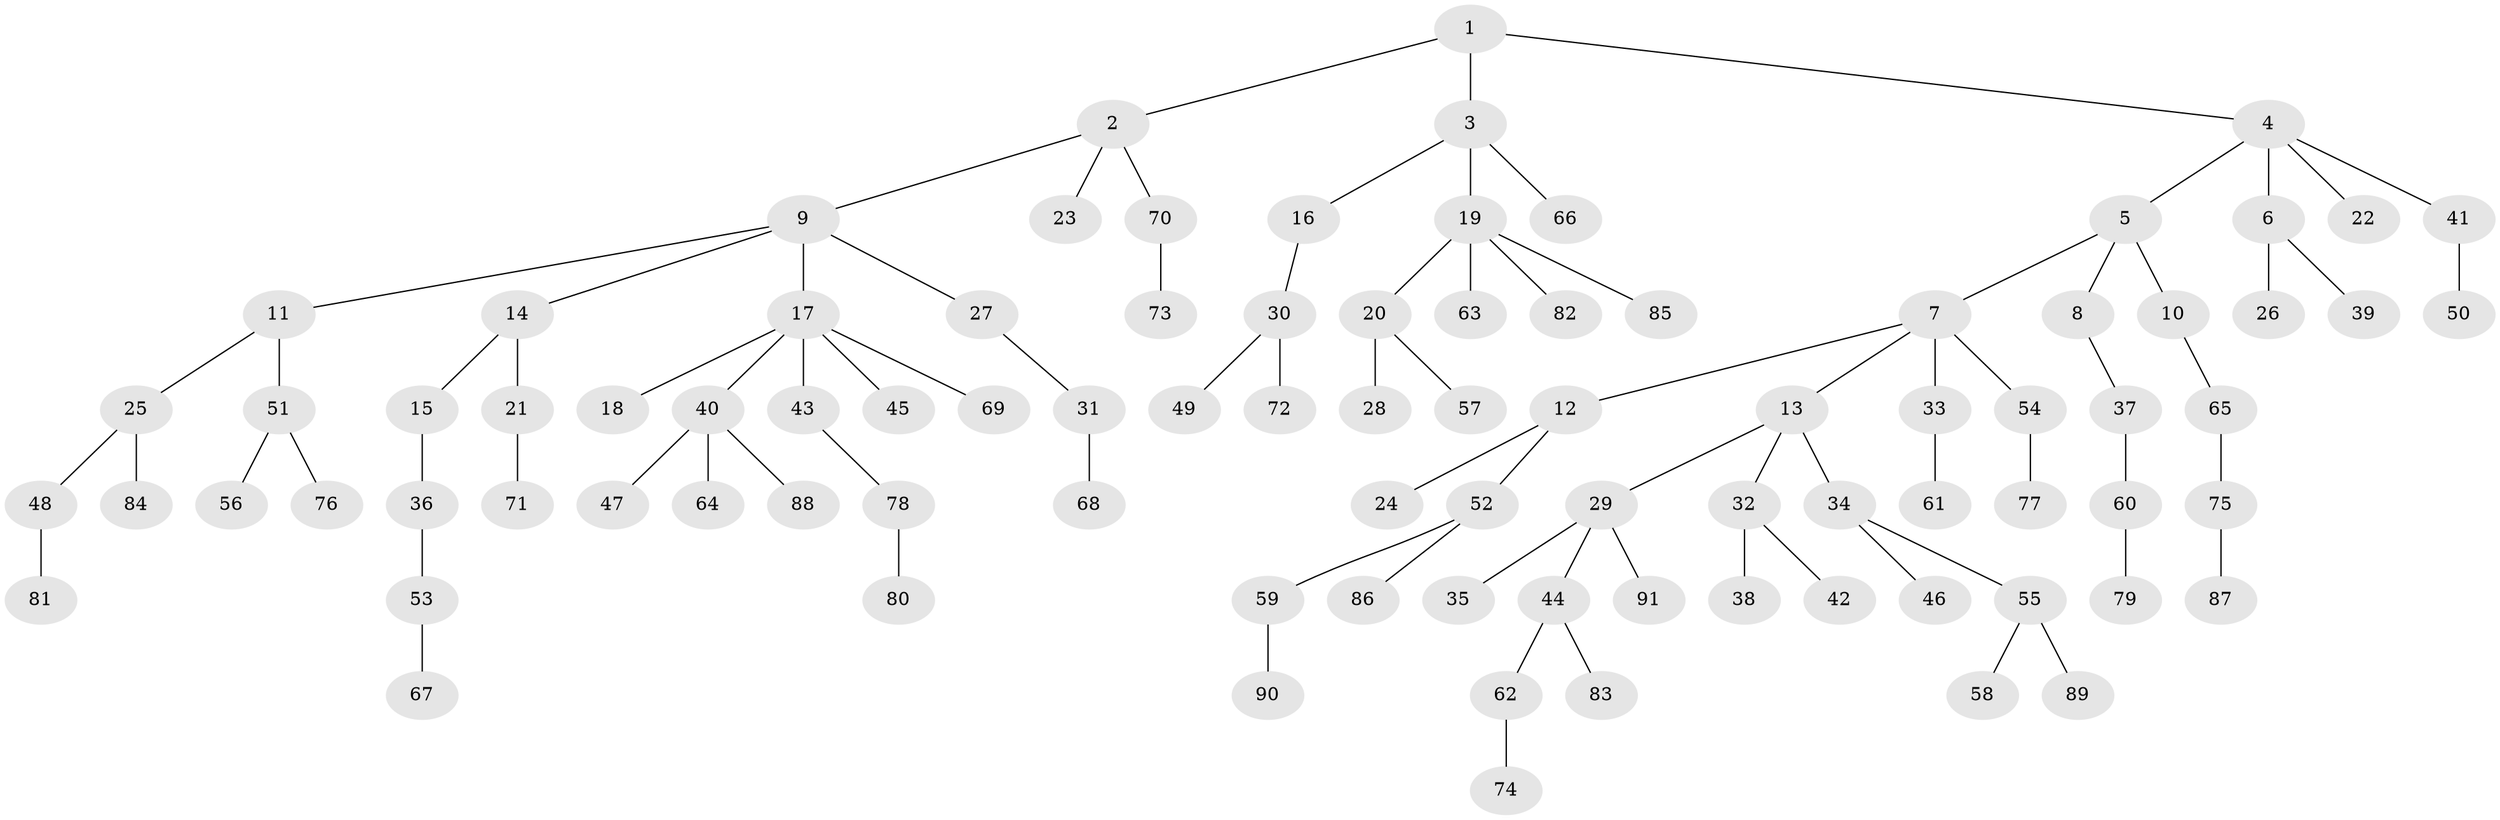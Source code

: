 // coarse degree distribution, {3: 0.06451612903225806, 4: 0.11290322580645161, 2: 0.20967741935483872, 5: 0.03225806451612903, 6: 0.03225806451612903, 1: 0.5483870967741935}
// Generated by graph-tools (version 1.1) at 2025/24/03/03/25 07:24:08]
// undirected, 91 vertices, 90 edges
graph export_dot {
graph [start="1"]
  node [color=gray90,style=filled];
  1;
  2;
  3;
  4;
  5;
  6;
  7;
  8;
  9;
  10;
  11;
  12;
  13;
  14;
  15;
  16;
  17;
  18;
  19;
  20;
  21;
  22;
  23;
  24;
  25;
  26;
  27;
  28;
  29;
  30;
  31;
  32;
  33;
  34;
  35;
  36;
  37;
  38;
  39;
  40;
  41;
  42;
  43;
  44;
  45;
  46;
  47;
  48;
  49;
  50;
  51;
  52;
  53;
  54;
  55;
  56;
  57;
  58;
  59;
  60;
  61;
  62;
  63;
  64;
  65;
  66;
  67;
  68;
  69;
  70;
  71;
  72;
  73;
  74;
  75;
  76;
  77;
  78;
  79;
  80;
  81;
  82;
  83;
  84;
  85;
  86;
  87;
  88;
  89;
  90;
  91;
  1 -- 2;
  1 -- 3;
  1 -- 4;
  2 -- 9;
  2 -- 23;
  2 -- 70;
  3 -- 16;
  3 -- 19;
  3 -- 66;
  4 -- 5;
  4 -- 6;
  4 -- 22;
  4 -- 41;
  5 -- 7;
  5 -- 8;
  5 -- 10;
  6 -- 26;
  6 -- 39;
  7 -- 12;
  7 -- 13;
  7 -- 33;
  7 -- 54;
  8 -- 37;
  9 -- 11;
  9 -- 14;
  9 -- 17;
  9 -- 27;
  10 -- 65;
  11 -- 25;
  11 -- 51;
  12 -- 24;
  12 -- 52;
  13 -- 29;
  13 -- 32;
  13 -- 34;
  14 -- 15;
  14 -- 21;
  15 -- 36;
  16 -- 30;
  17 -- 18;
  17 -- 40;
  17 -- 43;
  17 -- 45;
  17 -- 69;
  19 -- 20;
  19 -- 63;
  19 -- 82;
  19 -- 85;
  20 -- 28;
  20 -- 57;
  21 -- 71;
  25 -- 48;
  25 -- 84;
  27 -- 31;
  29 -- 35;
  29 -- 44;
  29 -- 91;
  30 -- 49;
  30 -- 72;
  31 -- 68;
  32 -- 38;
  32 -- 42;
  33 -- 61;
  34 -- 46;
  34 -- 55;
  36 -- 53;
  37 -- 60;
  40 -- 47;
  40 -- 64;
  40 -- 88;
  41 -- 50;
  43 -- 78;
  44 -- 62;
  44 -- 83;
  48 -- 81;
  51 -- 56;
  51 -- 76;
  52 -- 59;
  52 -- 86;
  53 -- 67;
  54 -- 77;
  55 -- 58;
  55 -- 89;
  59 -- 90;
  60 -- 79;
  62 -- 74;
  65 -- 75;
  70 -- 73;
  75 -- 87;
  78 -- 80;
}
